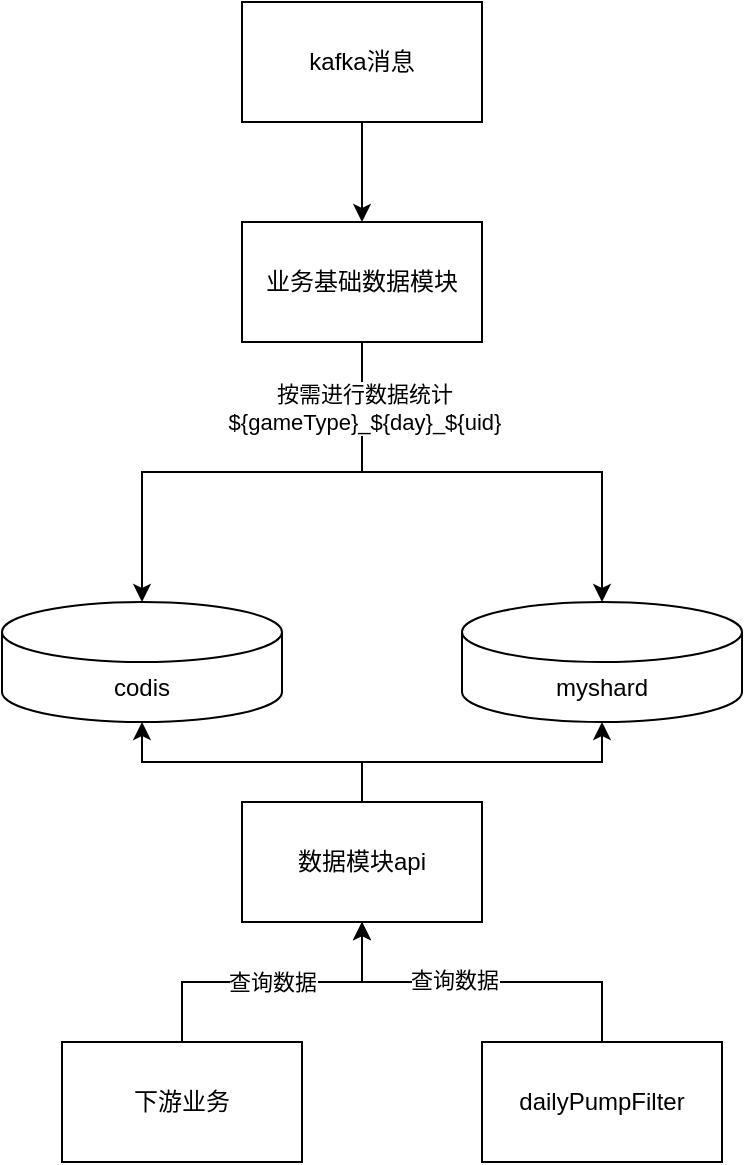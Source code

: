 <mxfile version="21.6.6" type="github">
  <diagram name="第 1 页" id="89b9G1f62LetFLGM5Pli">
    <mxGraphModel dx="1892" dy="1125" grid="1" gridSize="10" guides="1" tooltips="1" connect="1" arrows="1" fold="1" page="1" pageScale="1" pageWidth="827" pageHeight="1169" math="0" shadow="0">
      <root>
        <mxCell id="0" />
        <mxCell id="1" parent="0" />
        <mxCell id="0nxmsXN7sLe2XQtt2qV0-3" value="" style="edgeStyle=orthogonalEdgeStyle;rounded=0;orthogonalLoop=1;jettySize=auto;html=1;" parent="1" source="0nxmsXN7sLe2XQtt2qV0-1" target="0nxmsXN7sLe2XQtt2qV0-2" edge="1">
          <mxGeometry relative="1" as="geometry" />
        </mxCell>
        <mxCell id="0nxmsXN7sLe2XQtt2qV0-1" value="kafka消息" style="rounded=0;whiteSpace=wrap;html=1;" parent="1" vertex="1">
          <mxGeometry x="340" y="80" width="120" height="60" as="geometry" />
        </mxCell>
        <mxCell id="0nxmsXN7sLe2XQtt2qV0-7" style="edgeStyle=orthogonalEdgeStyle;rounded=0;orthogonalLoop=1;jettySize=auto;html=1;entryX=0.5;entryY=0;entryDx=0;entryDy=0;entryPerimeter=0;" parent="1" source="0nxmsXN7sLe2XQtt2qV0-2" target="0nxmsXN7sLe2XQtt2qV0-6" edge="1">
          <mxGeometry relative="1" as="geometry" />
        </mxCell>
        <mxCell id="0nxmsXN7sLe2XQtt2qV0-11" style="edgeStyle=orthogonalEdgeStyle;rounded=0;orthogonalLoop=1;jettySize=auto;html=1;entryX=0.5;entryY=0;entryDx=0;entryDy=0;entryPerimeter=0;" parent="1" source="0nxmsXN7sLe2XQtt2qV0-2" target="0nxmsXN7sLe2XQtt2qV0-10" edge="1">
          <mxGeometry relative="1" as="geometry" />
        </mxCell>
        <mxCell id="0nxmsXN7sLe2XQtt2qV0-12" value="按需进行数据统计&lt;br&gt;${gameType}_${day}_${uid}" style="edgeLabel;html=1;align=center;verticalAlign=middle;resizable=0;points=[];" parent="0nxmsXN7sLe2XQtt2qV0-11" vertex="1" connectable="0">
          <mxGeometry x="-0.736" y="1" relative="1" as="geometry">
            <mxPoint as="offset" />
          </mxGeometry>
        </mxCell>
        <mxCell id="0nxmsXN7sLe2XQtt2qV0-2" value="业务基础数据模块" style="rounded=0;whiteSpace=wrap;html=1;" parent="1" vertex="1">
          <mxGeometry x="340" y="190" width="120" height="60" as="geometry" />
        </mxCell>
        <mxCell id="0nxmsXN7sLe2XQtt2qV0-6" value="codis" style="shape=cylinder3;whiteSpace=wrap;html=1;boundedLbl=1;backgroundOutline=1;size=15;" parent="1" vertex="1">
          <mxGeometry x="220" y="380" width="140" height="60" as="geometry" />
        </mxCell>
        <mxCell id="0nxmsXN7sLe2XQtt2qV0-10" value="myshard" style="shape=cylinder3;whiteSpace=wrap;html=1;boundedLbl=1;backgroundOutline=1;size=15;" parent="1" vertex="1">
          <mxGeometry x="450" y="380" width="140" height="60" as="geometry" />
        </mxCell>
        <mxCell id="I6ErpGawV2iA_wlPjvWq-5" value="查询数据" style="edgeStyle=orthogonalEdgeStyle;rounded=0;orthogonalLoop=1;jettySize=auto;html=1;entryX=0.5;entryY=1;entryDx=0;entryDy=0;" edge="1" parent="1" source="I6ErpGawV2iA_wlPjvWq-1" target="I6ErpGawV2iA_wlPjvWq-2">
          <mxGeometry relative="1" as="geometry">
            <mxPoint x="540" y="590" as="targetPoint" />
          </mxGeometry>
        </mxCell>
        <mxCell id="I6ErpGawV2iA_wlPjvWq-1" value="下游业务" style="rounded=0;whiteSpace=wrap;html=1;" vertex="1" parent="1">
          <mxGeometry x="250" y="600" width="120" height="60" as="geometry" />
        </mxCell>
        <mxCell id="I6ErpGawV2iA_wlPjvWq-3" style="edgeStyle=orthogonalEdgeStyle;rounded=0;orthogonalLoop=1;jettySize=auto;html=1;entryX=0.5;entryY=1;entryDx=0;entryDy=0;entryPerimeter=0;" edge="1" parent="1" source="I6ErpGawV2iA_wlPjvWq-2" target="0nxmsXN7sLe2XQtt2qV0-6">
          <mxGeometry relative="1" as="geometry" />
        </mxCell>
        <mxCell id="I6ErpGawV2iA_wlPjvWq-4" style="edgeStyle=orthogonalEdgeStyle;rounded=0;orthogonalLoop=1;jettySize=auto;html=1;entryX=0.5;entryY=1;entryDx=0;entryDy=0;entryPerimeter=0;" edge="1" parent="1" source="I6ErpGawV2iA_wlPjvWq-2" target="0nxmsXN7sLe2XQtt2qV0-10">
          <mxGeometry relative="1" as="geometry" />
        </mxCell>
        <mxCell id="I6ErpGawV2iA_wlPjvWq-2" value="数据模块api" style="rounded=0;whiteSpace=wrap;html=1;" vertex="1" parent="1">
          <mxGeometry x="340" y="480" width="120" height="60" as="geometry" />
        </mxCell>
        <mxCell id="I6ErpGawV2iA_wlPjvWq-8" style="edgeStyle=orthogonalEdgeStyle;rounded=0;orthogonalLoop=1;jettySize=auto;html=1;entryX=0.5;entryY=1;entryDx=0;entryDy=0;" edge="1" parent="1" source="I6ErpGawV2iA_wlPjvWq-7" target="I6ErpGawV2iA_wlPjvWq-2">
          <mxGeometry relative="1" as="geometry" />
        </mxCell>
        <mxCell id="I6ErpGawV2iA_wlPjvWq-9" value="查询数据" style="edgeLabel;html=1;align=center;verticalAlign=middle;resizable=0;points=[];" vertex="1" connectable="0" parent="I6ErpGawV2iA_wlPjvWq-8">
          <mxGeometry x="0.156" y="-1" relative="1" as="geometry">
            <mxPoint as="offset" />
          </mxGeometry>
        </mxCell>
        <mxCell id="I6ErpGawV2iA_wlPjvWq-7" value="dailyPumpFilter" style="rounded=0;whiteSpace=wrap;html=1;" vertex="1" parent="1">
          <mxGeometry x="460" y="600" width="120" height="60" as="geometry" />
        </mxCell>
      </root>
    </mxGraphModel>
  </diagram>
</mxfile>
